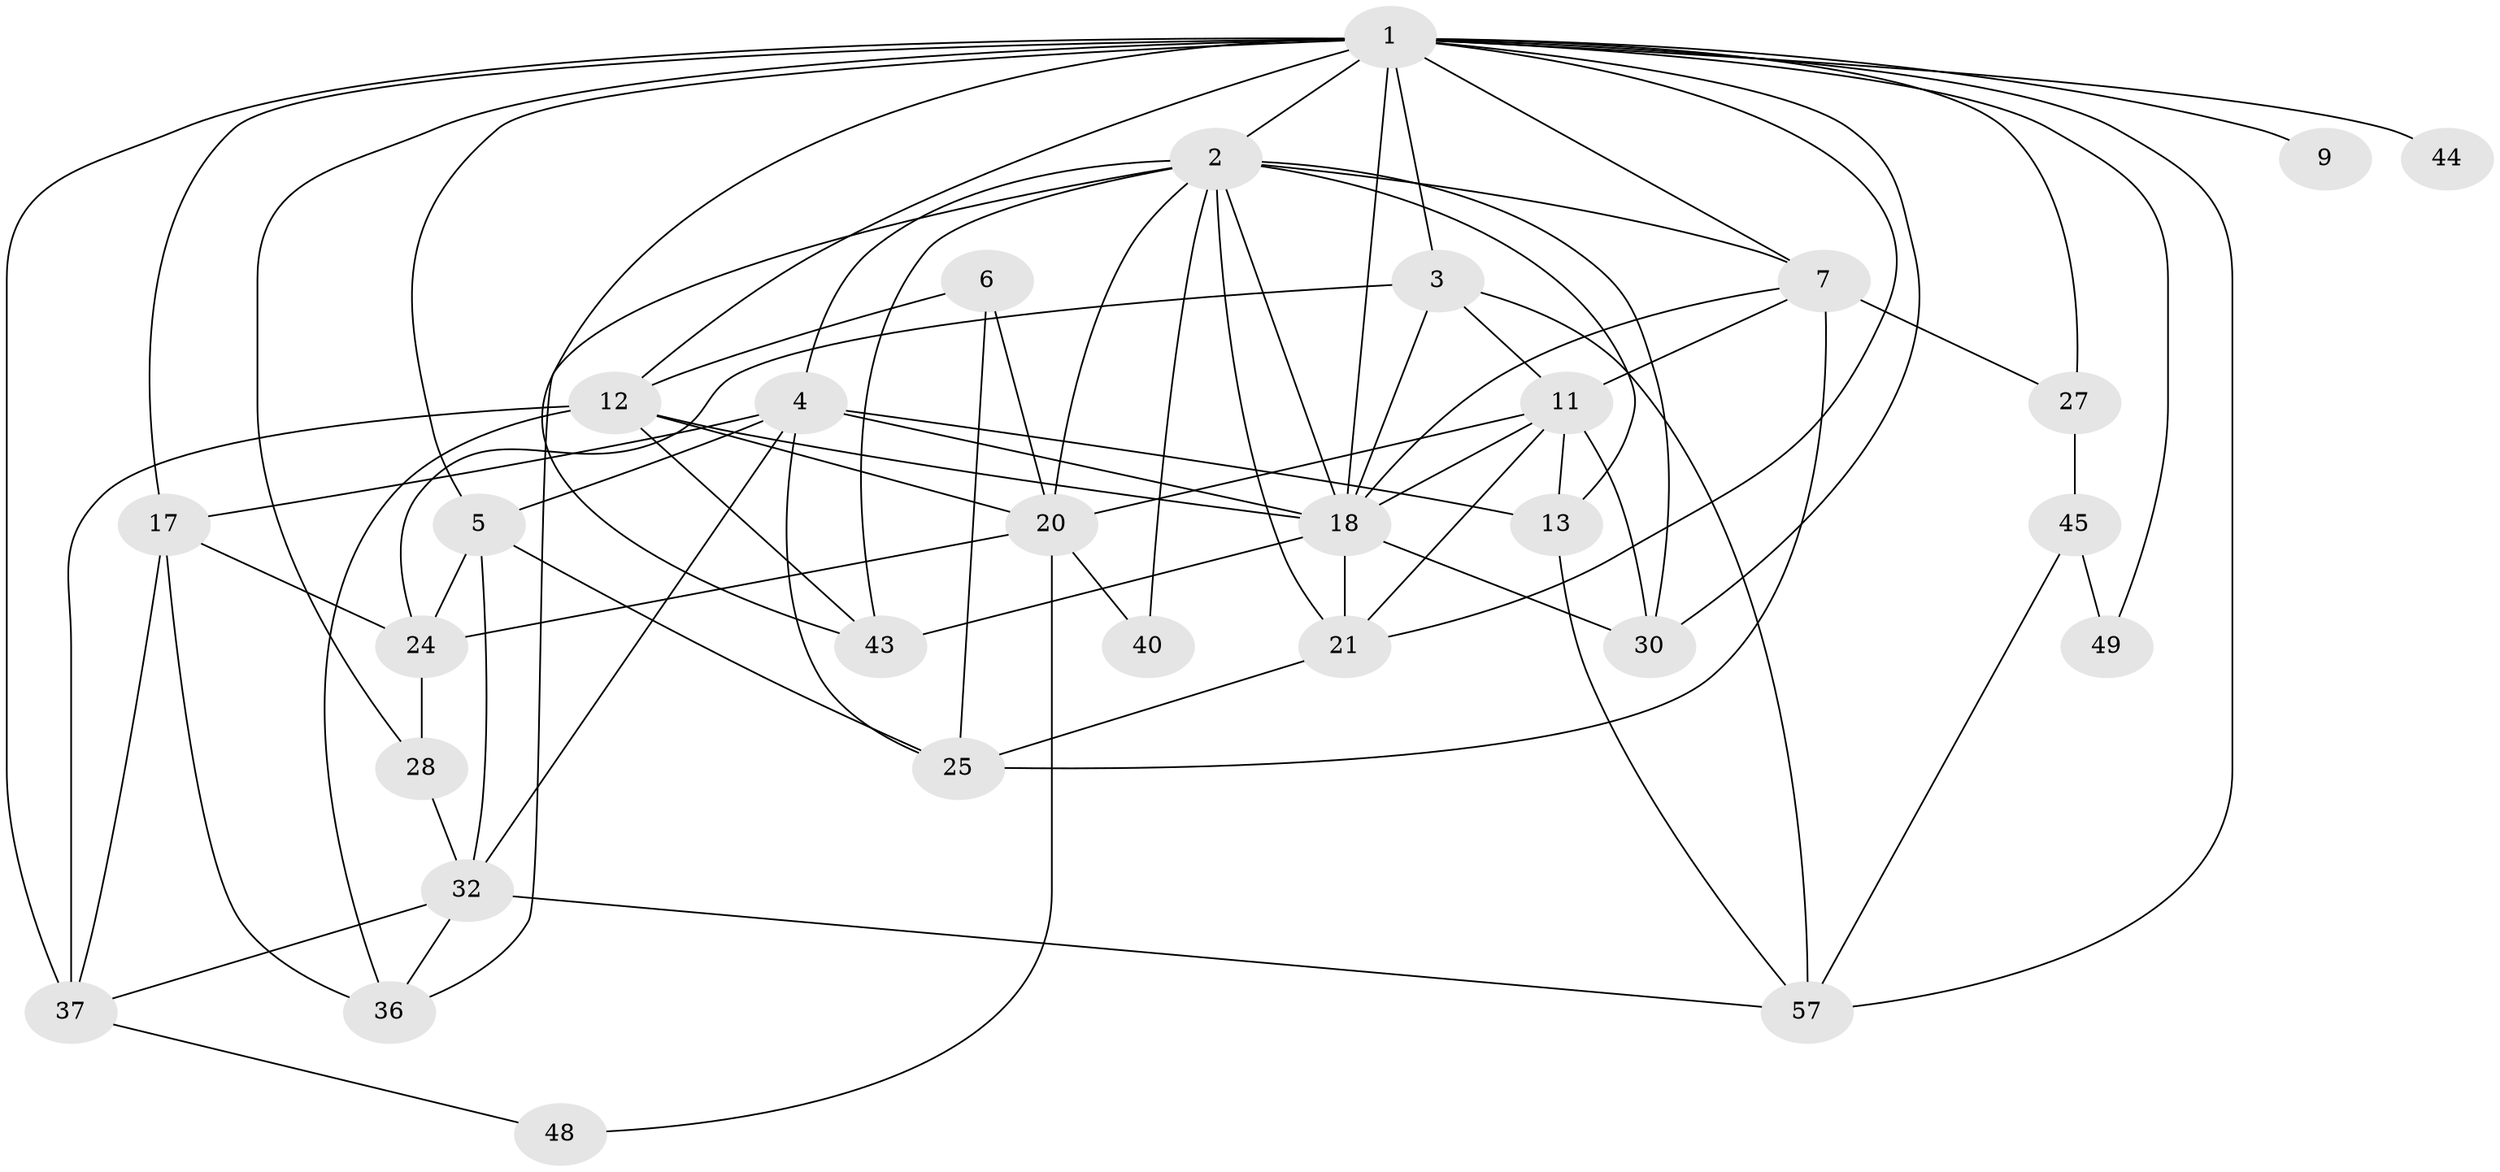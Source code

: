 // original degree distribution, {7: 0.04918032786885246, 4: 0.2786885245901639, 3: 0.2459016393442623, 5: 0.16393442622950818, 6: 0.06557377049180328, 2: 0.16393442622950818, 8: 0.03278688524590164}
// Generated by graph-tools (version 1.1) at 2025/15/03/09/25 04:15:07]
// undirected, 30 vertices, 77 edges
graph export_dot {
graph [start="1"]
  node [color=gray90,style=filled];
  1 [super="+14+8"];
  2 [super="+19+16"];
  3 [super="+15"];
  4 [super="+47"];
  5;
  6;
  7 [super="+42"];
  9;
  11 [super="+54"];
  12 [super="+22+39"];
  13 [super="+51"];
  17 [super="+35"];
  18 [super="+41+46"];
  20 [super="+23"];
  21 [super="+31"];
  24 [super="+29"];
  25 [super="+52"];
  27;
  28;
  30 [super="+60"];
  32 [super="+38"];
  36;
  37 [super="+58+56"];
  40;
  43;
  44;
  45;
  48;
  49;
  57;
  1 -- 43;
  1 -- 9 [weight=2];
  1 -- 7;
  1 -- 3 [weight=2];
  1 -- 30;
  1 -- 18 [weight=2];
  1 -- 2;
  1 -- 37 [weight=3];
  1 -- 5;
  1 -- 12 [weight=2];
  1 -- 44 [weight=2];
  1 -- 17;
  1 -- 49;
  1 -- 21;
  1 -- 57;
  1 -- 27;
  1 -- 28;
  2 -- 36;
  2 -- 40;
  2 -- 21;
  2 -- 7;
  2 -- 13;
  2 -- 18;
  2 -- 20;
  2 -- 43;
  2 -- 30;
  2 -- 4;
  3 -- 57;
  3 -- 24;
  3 -- 18;
  3 -- 11;
  4 -- 13 [weight=2];
  4 -- 32;
  4 -- 17;
  4 -- 18;
  4 -- 5;
  4 -- 25;
  5 -- 25;
  5 -- 24;
  5 -- 32;
  6 -- 12;
  6 -- 25;
  6 -- 20;
  7 -- 27;
  7 -- 25;
  7 -- 18;
  7 -- 11;
  11 -- 18;
  11 -- 30;
  11 -- 13;
  11 -- 21;
  11 -- 20;
  12 -- 18;
  12 -- 20 [weight=2];
  12 -- 43;
  12 -- 36;
  12 -- 37;
  13 -- 57;
  17 -- 24;
  17 -- 36;
  17 -- 37;
  18 -- 43;
  18 -- 21;
  18 -- 30;
  20 -- 40;
  20 -- 48;
  20 -- 24;
  21 -- 25;
  24 -- 28;
  27 -- 45;
  28 -- 32;
  32 -- 36;
  32 -- 57;
  32 -- 37;
  37 -- 48;
  45 -- 57;
  45 -- 49;
}
